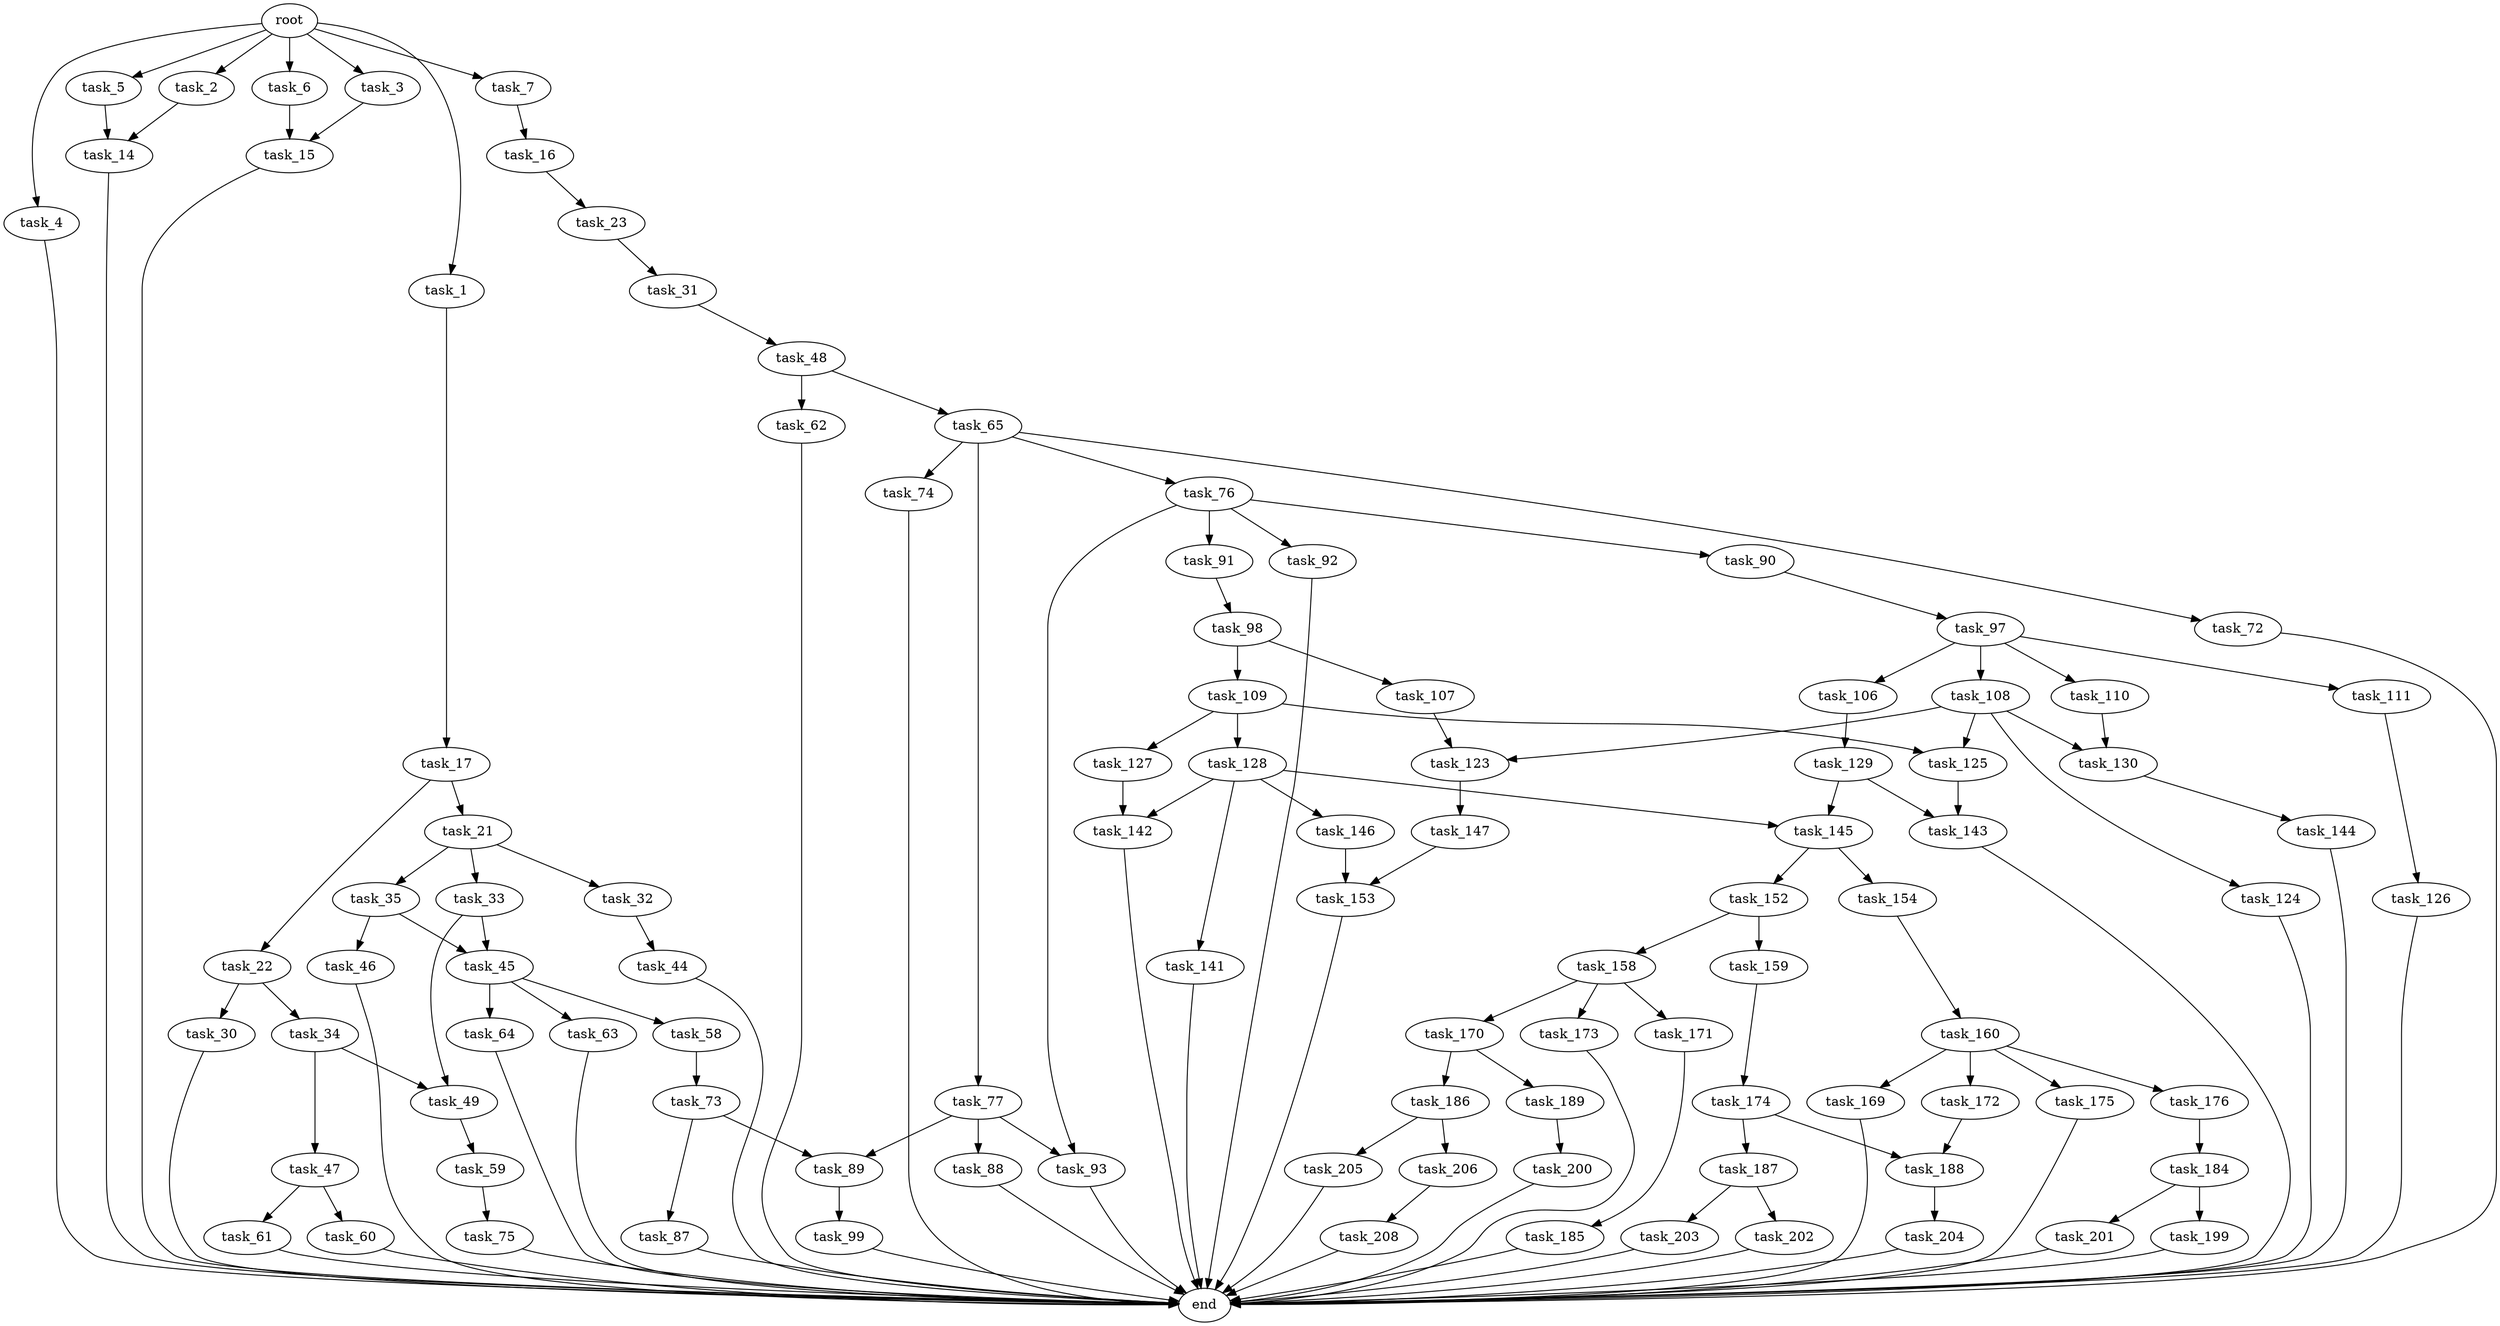digraph G {
  root [size="0.000000"];
  task_1 [size="668176801610.000000"];
  task_2 [size="269500618212.000000"];
  task_3 [size="134217728000.000000"];
  task_4 [size="24675096515.000000"];
  task_5 [size="36345227296.000000"];
  task_6 [size="4793002700.000000"];
  task_7 [size="68719476736.000000"];
  task_14 [size="13612774000.000000"];
  task_15 [size="134217728000.000000"];
  task_16 [size="1073741824000.000000"];
  task_17 [size="104512476620.000000"];
  task_21 [size="497229291513.000000"];
  task_22 [size="11543284367.000000"];
  task_23 [size="231928233984.000000"];
  task_30 [size="39419145846.000000"];
  task_31 [size="4593328780.000000"];
  task_32 [size="8589934592.000000"];
  task_33 [size="358011634708.000000"];
  task_34 [size="28991029248.000000"];
  task_35 [size="5637809634.000000"];
  task_44 [size="549755813888.000000"];
  task_45 [size="16174837349.000000"];
  task_46 [size="293685055211.000000"];
  task_47 [size="6288954063.000000"];
  task_48 [size="5478463782.000000"];
  task_49 [size="516573736.000000"];
  task_58 [size="371401625043.000000"];
  task_59 [size="8589934592.000000"];
  task_60 [size="143123168226.000000"];
  task_61 [size="68719476736.000000"];
  task_62 [size="833917699730.000000"];
  task_63 [size="1615586238.000000"];
  task_64 [size="231928233984.000000"];
  task_65 [size="549755813888.000000"];
  task_72 [size="162084616739.000000"];
  task_73 [size="790821691053.000000"];
  task_74 [size="1073741824000.000000"];
  task_75 [size="134217728000.000000"];
  task_76 [size="8529260980.000000"];
  task_77 [size="225751453105.000000"];
  task_87 [size="134217728000.000000"];
  task_88 [size="17611507806.000000"];
  task_89 [size="1801623126.000000"];
  task_90 [size="1449328172.000000"];
  task_91 [size="316271121755.000000"];
  task_92 [size="1463353257.000000"];
  task_93 [size="782757789696.000000"];
  task_97 [size="388627959056.000000"];
  task_98 [size="5318424255.000000"];
  task_99 [size="916577549572.000000"];
  task_106 [size="1620230413.000000"];
  task_107 [size="7409306564.000000"];
  task_108 [size="17212538011.000000"];
  task_109 [size="25043696214.000000"];
  task_110 [size="999722943957.000000"];
  task_111 [size="34640671798.000000"];
  task_123 [size="333616874569.000000"];
  task_124 [size="6166789316.000000"];
  task_125 [size="368293445632.000000"];
  task_126 [size="9557244926.000000"];
  task_127 [size="134217728000.000000"];
  task_128 [size="782757789696.000000"];
  task_129 [size="134217728000.000000"];
  task_130 [size="134217728000.000000"];
  task_141 [size="24996928702.000000"];
  task_142 [size="8088026280.000000"];
  task_143 [size="680248958985.000000"];
  task_144 [size="68719476736.000000"];
  task_145 [size="146384684231.000000"];
  task_146 [size="549755813888.000000"];
  task_147 [size="782757789696.000000"];
  task_152 [size="4442092735.000000"];
  task_153 [size="65798636313.000000"];
  task_154 [size="17399898209.000000"];
  task_158 [size="3295722923.000000"];
  task_159 [size="13111155226.000000"];
  task_160 [size="1400438206.000000"];
  task_169 [size="782757789696.000000"];
  task_170 [size="231928233984.000000"];
  task_171 [size="68719476736.000000"];
  task_172 [size="713248151601.000000"];
  task_173 [size="782757789696.000000"];
  task_174 [size="3419373427.000000"];
  task_175 [size="3343580940.000000"];
  task_176 [size="574175416522.000000"];
  task_184 [size="24325430737.000000"];
  task_185 [size="549755813888.000000"];
  task_186 [size="1485992802.000000"];
  task_187 [size="899008839.000000"];
  task_188 [size="361570207025.000000"];
  task_189 [size="297842054311.000000"];
  task_199 [size="368293445632.000000"];
  task_200 [size="384029165332.000000"];
  task_201 [size="6761145371.000000"];
  task_202 [size="231928233984.000000"];
  task_203 [size="6326624109.000000"];
  task_204 [size="95085259655.000000"];
  task_205 [size="134217728000.000000"];
  task_206 [size="125925954193.000000"];
  task_208 [size="1012836977172.000000"];
  end [size="0.000000"];

  root -> task_1 [size="1.000000"];
  root -> task_2 [size="1.000000"];
  root -> task_3 [size="1.000000"];
  root -> task_4 [size="1.000000"];
  root -> task_5 [size="1.000000"];
  root -> task_6 [size="1.000000"];
  root -> task_7 [size="1.000000"];
  task_1 -> task_17 [size="536870912.000000"];
  task_2 -> task_14 [size="209715200.000000"];
  task_3 -> task_15 [size="209715200.000000"];
  task_4 -> end [size="1.000000"];
  task_5 -> task_14 [size="75497472.000000"];
  task_6 -> task_15 [size="209715200.000000"];
  task_7 -> task_16 [size="134217728.000000"];
  task_14 -> end [size="1.000000"];
  task_15 -> end [size="1.000000"];
  task_16 -> task_23 [size="838860800.000000"];
  task_17 -> task_21 [size="209715200.000000"];
  task_17 -> task_22 [size="209715200.000000"];
  task_21 -> task_32 [size="679477248.000000"];
  task_21 -> task_33 [size="679477248.000000"];
  task_21 -> task_35 [size="679477248.000000"];
  task_22 -> task_30 [size="679477248.000000"];
  task_22 -> task_34 [size="679477248.000000"];
  task_23 -> task_31 [size="301989888.000000"];
  task_30 -> end [size="1.000000"];
  task_31 -> task_48 [size="75497472.000000"];
  task_32 -> task_44 [size="33554432.000000"];
  task_33 -> task_45 [size="411041792.000000"];
  task_33 -> task_49 [size="411041792.000000"];
  task_34 -> task_47 [size="75497472.000000"];
  task_34 -> task_49 [size="75497472.000000"];
  task_35 -> task_45 [size="536870912.000000"];
  task_35 -> task_46 [size="536870912.000000"];
  task_44 -> end [size="1.000000"];
  task_45 -> task_58 [size="536870912.000000"];
  task_45 -> task_63 [size="536870912.000000"];
  task_45 -> task_64 [size="536870912.000000"];
  task_46 -> end [size="1.000000"];
  task_47 -> task_60 [size="411041792.000000"];
  task_47 -> task_61 [size="411041792.000000"];
  task_48 -> task_62 [size="134217728.000000"];
  task_48 -> task_65 [size="134217728.000000"];
  task_49 -> task_59 [size="33554432.000000"];
  task_58 -> task_73 [size="301989888.000000"];
  task_59 -> task_75 [size="33554432.000000"];
  task_60 -> end [size="1.000000"];
  task_61 -> end [size="1.000000"];
  task_62 -> end [size="1.000000"];
  task_63 -> end [size="1.000000"];
  task_64 -> end [size="1.000000"];
  task_65 -> task_72 [size="536870912.000000"];
  task_65 -> task_74 [size="536870912.000000"];
  task_65 -> task_76 [size="536870912.000000"];
  task_65 -> task_77 [size="536870912.000000"];
  task_72 -> end [size="1.000000"];
  task_73 -> task_87 [size="536870912.000000"];
  task_73 -> task_89 [size="536870912.000000"];
  task_74 -> end [size="1.000000"];
  task_75 -> end [size="1.000000"];
  task_76 -> task_90 [size="411041792.000000"];
  task_76 -> task_91 [size="411041792.000000"];
  task_76 -> task_92 [size="411041792.000000"];
  task_76 -> task_93 [size="411041792.000000"];
  task_77 -> task_88 [size="536870912.000000"];
  task_77 -> task_89 [size="536870912.000000"];
  task_77 -> task_93 [size="536870912.000000"];
  task_87 -> end [size="1.000000"];
  task_88 -> end [size="1.000000"];
  task_89 -> task_99 [size="33554432.000000"];
  task_90 -> task_97 [size="134217728.000000"];
  task_91 -> task_98 [size="209715200.000000"];
  task_92 -> end [size="1.000000"];
  task_93 -> end [size="1.000000"];
  task_97 -> task_106 [size="411041792.000000"];
  task_97 -> task_108 [size="411041792.000000"];
  task_97 -> task_110 [size="411041792.000000"];
  task_97 -> task_111 [size="411041792.000000"];
  task_98 -> task_107 [size="134217728.000000"];
  task_98 -> task_109 [size="134217728.000000"];
  task_99 -> end [size="1.000000"];
  task_106 -> task_129 [size="33554432.000000"];
  task_107 -> task_123 [size="301989888.000000"];
  task_108 -> task_123 [size="301989888.000000"];
  task_108 -> task_124 [size="301989888.000000"];
  task_108 -> task_125 [size="301989888.000000"];
  task_108 -> task_130 [size="301989888.000000"];
  task_109 -> task_125 [size="536870912.000000"];
  task_109 -> task_127 [size="536870912.000000"];
  task_109 -> task_128 [size="536870912.000000"];
  task_110 -> task_130 [size="838860800.000000"];
  task_111 -> task_126 [size="33554432.000000"];
  task_123 -> task_147 [size="536870912.000000"];
  task_124 -> end [size="1.000000"];
  task_125 -> task_143 [size="411041792.000000"];
  task_126 -> end [size="1.000000"];
  task_127 -> task_142 [size="209715200.000000"];
  task_128 -> task_141 [size="679477248.000000"];
  task_128 -> task_142 [size="679477248.000000"];
  task_128 -> task_145 [size="679477248.000000"];
  task_128 -> task_146 [size="679477248.000000"];
  task_129 -> task_143 [size="209715200.000000"];
  task_129 -> task_145 [size="209715200.000000"];
  task_130 -> task_144 [size="209715200.000000"];
  task_141 -> end [size="1.000000"];
  task_142 -> end [size="1.000000"];
  task_143 -> end [size="1.000000"];
  task_144 -> end [size="1.000000"];
  task_145 -> task_152 [size="134217728.000000"];
  task_145 -> task_154 [size="134217728.000000"];
  task_146 -> task_153 [size="536870912.000000"];
  task_147 -> task_153 [size="679477248.000000"];
  task_152 -> task_158 [size="75497472.000000"];
  task_152 -> task_159 [size="75497472.000000"];
  task_153 -> end [size="1.000000"];
  task_154 -> task_160 [size="301989888.000000"];
  task_158 -> task_170 [size="75497472.000000"];
  task_158 -> task_171 [size="75497472.000000"];
  task_158 -> task_173 [size="75497472.000000"];
  task_159 -> task_174 [size="301989888.000000"];
  task_160 -> task_169 [size="33554432.000000"];
  task_160 -> task_172 [size="33554432.000000"];
  task_160 -> task_175 [size="33554432.000000"];
  task_160 -> task_176 [size="33554432.000000"];
  task_169 -> end [size="1.000000"];
  task_170 -> task_186 [size="301989888.000000"];
  task_170 -> task_189 [size="301989888.000000"];
  task_171 -> task_185 [size="134217728.000000"];
  task_172 -> task_188 [size="536870912.000000"];
  task_173 -> end [size="1.000000"];
  task_174 -> task_187 [size="301989888.000000"];
  task_174 -> task_188 [size="301989888.000000"];
  task_175 -> end [size="1.000000"];
  task_176 -> task_184 [size="838860800.000000"];
  task_184 -> task_199 [size="536870912.000000"];
  task_184 -> task_201 [size="536870912.000000"];
  task_185 -> end [size="1.000000"];
  task_186 -> task_205 [size="33554432.000000"];
  task_186 -> task_206 [size="33554432.000000"];
  task_187 -> task_202 [size="33554432.000000"];
  task_187 -> task_203 [size="33554432.000000"];
  task_188 -> task_204 [size="536870912.000000"];
  task_189 -> task_200 [size="411041792.000000"];
  task_199 -> end [size="1.000000"];
  task_200 -> end [size="1.000000"];
  task_201 -> end [size="1.000000"];
  task_202 -> end [size="1.000000"];
  task_203 -> end [size="1.000000"];
  task_204 -> end [size="1.000000"];
  task_205 -> end [size="1.000000"];
  task_206 -> task_208 [size="209715200.000000"];
  task_208 -> end [size="1.000000"];
}
